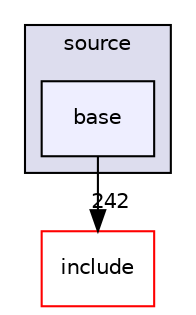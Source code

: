 digraph "source/base" {
  compound=true
  node [ fontsize="10", fontname="Helvetica"];
  edge [ labelfontsize="10", labelfontname="Helvetica"];
  subgraph clusterdir_b2f33c71d4aa5e7af42a1ca61ff5af1b {
    graph [ bgcolor="#ddddee", pencolor="black", label="source" fontname="Helvetica", fontsize="10", URL="dir_b2f33c71d4aa5e7af42a1ca61ff5af1b.html"]
  dir_03ac4680c0d790f1da23c9de4fcee0bb [shape=box, label="base", style="filled", fillcolor="#eeeeff", pencolor="black", URL="dir_03ac4680c0d790f1da23c9de4fcee0bb.html"];
  }
  dir_d44c64559bbebec7f509842c48db8b23 [shape=box label="include" fillcolor="white" style="filled" color="red" URL="dir_d44c64559bbebec7f509842c48db8b23.html"];
  dir_03ac4680c0d790f1da23c9de4fcee0bb->dir_d44c64559bbebec7f509842c48db8b23 [headlabel="242", labeldistance=1.5 headhref="dir_000040_000004.html"];
}
